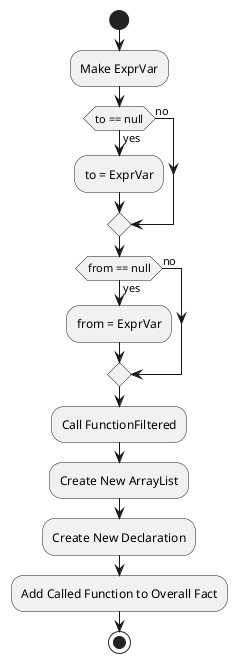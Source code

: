 @startuml
start
:Make ExprVar;
if (to == null) then (yes)
:to = ExprVar;
else (no)
endif
if(from == null) then (yes)
:from = ExprVar;
else(no)
endif
:Call FunctionFiltered;
:Create New ArrayList;
:Create New Declaration;
:Add Called Function to Overall Fact;
stop
@enduml